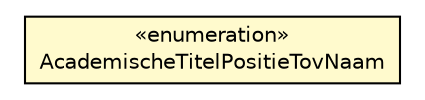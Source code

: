 #!/usr/local/bin/dot
#
# Class diagram 
# Generated by UMLGraph version R5_6-24-gf6e263 (http://www.umlgraph.org/)
#

digraph G {
	edge [fontname="Helvetica",fontsize=10,labelfontname="Helvetica",labelfontsize=10];
	node [fontname="Helvetica",fontsize=10,shape=plaintext];
	nodesep=0.25;
	ranksep=0.5;
	// nl.egem.stuf.sector.bg._0204.AcademischeTitelPositieTovNaam
	c35614 [label=<<table title="nl.egem.stuf.sector.bg._0204.AcademischeTitelPositieTovNaam" border="0" cellborder="1" cellspacing="0" cellpadding="2" port="p" bgcolor="lemonChiffon" href="./AcademischeTitelPositieTovNaam.html">
		<tr><td><table border="0" cellspacing="0" cellpadding="1">
<tr><td align="center" balign="center"> &#171;enumeration&#187; </td></tr>
<tr><td align="center" balign="center"> AcademischeTitelPositieTovNaam </td></tr>
		</table></td></tr>
		</table>>, URL="./AcademischeTitelPositieTovNaam.html", fontname="Helvetica", fontcolor="black", fontsize=10.0];
}

